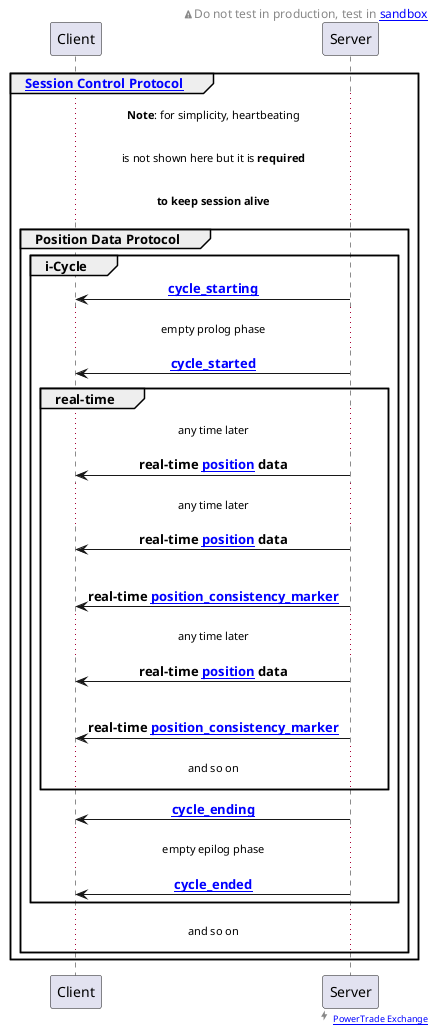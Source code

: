 @startuml position_data_protocol

' to support time duration and delays:
'!pragma teoz true

'skinparam handwritten true
'skinparam shadowing false

'skinparam monochrome true
skinparam sequenceMessageAlign center

'skinparam title {
'    BorderRoundCorner 5
'    BorderThickness 1
'    BorderColor black
'    BackgroundColor WhiteSmoke
'}

    '<font color=black>Warning:</font>
right header
    <size:12><&warning>Do not test in production, test in [[#WS_API_Services_Sandbox sandbox]]</size>
endheader

right footer <size:15><&bolt></size> <size:9>[[https://power.trade PowerTrade Exchange]]</size>

'entity Client
'entity Server

group <b>[[#session_control_with_auth Session Control Protocol]]</b>

    ... <b>Note</b>: for simplicity, heartbeating ...
    ... is not shown here but it is <b>required</b> ...
    ... <b>to keep session alive</b> ...

    group <b>Position Data Protocol</b>

        group i-Cycle
            Client <- Server : <b>[[#cycle_starting cycle_starting]]</b>
            ... empty prolog phase ...
            Client <- Server : <b>[[#cycle_started cycle_started]]</b>
            group real-time
                ... any time later ...
                Client <- Server : <b>real-time [[#position position]] data</b>
                ... any time later ...
                Client <- Server : <b>real-time [[#position position]] data</b>
                |||
                Client <- Server : <b>real-time [[#position_consistency_marker position_consistency_marker]]</b>
                ... any time later ...
                Client <- Server : <b>real-time [[#position position]] data</b>
                |||
                Client <- Server : <b>real-time [[#position_consistency_marker position_consistency_marker]]</b>
                ... and so on ...
            end
            Client <- Server : <b>[[#cycle_ending cycle_ending]]</b>
            ... empty epilog phase ...
            Client <- Server : <b>[[#cycle_ended cycle_ended]]</b>
        end
        ... and so on ...
    end
end

@enduml
